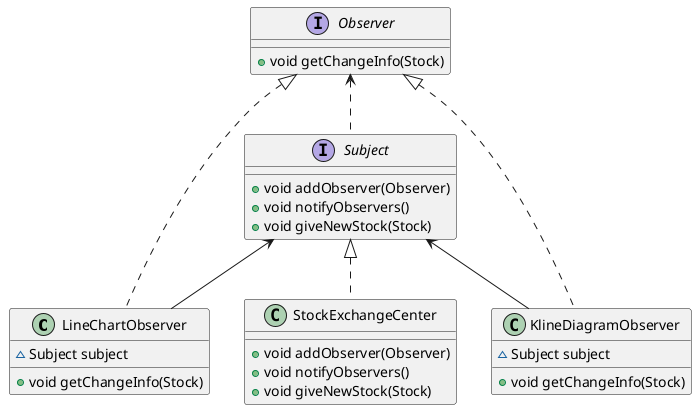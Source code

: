 @startuml
class LineChartObserver {
~ Subject subject
+ void getChangeInfo(Stock)
}
class KlineDiagramObserver {
~ Subject subject
+ void getChangeInfo(Stock)
}
class StockExchangeCenter {
+ void addObserver(Observer)
+ void notifyObservers()
+ void giveNewStock(Stock)
}
interface Observer {
+ void getChangeInfo(Stock)
}
interface Subject {
+ void addObserver(Observer)
+ void notifyObservers()
+ void giveNewStock(Stock)
}


Observer <|.. LineChartObserver
Observer <|.. KlineDiagramObserver
Subject <|.. StockExchangeCenter
Observer <.. Subject
Subject <-- KlineDiagramObserver
Subject <-- LineChartObserver
@enduml
